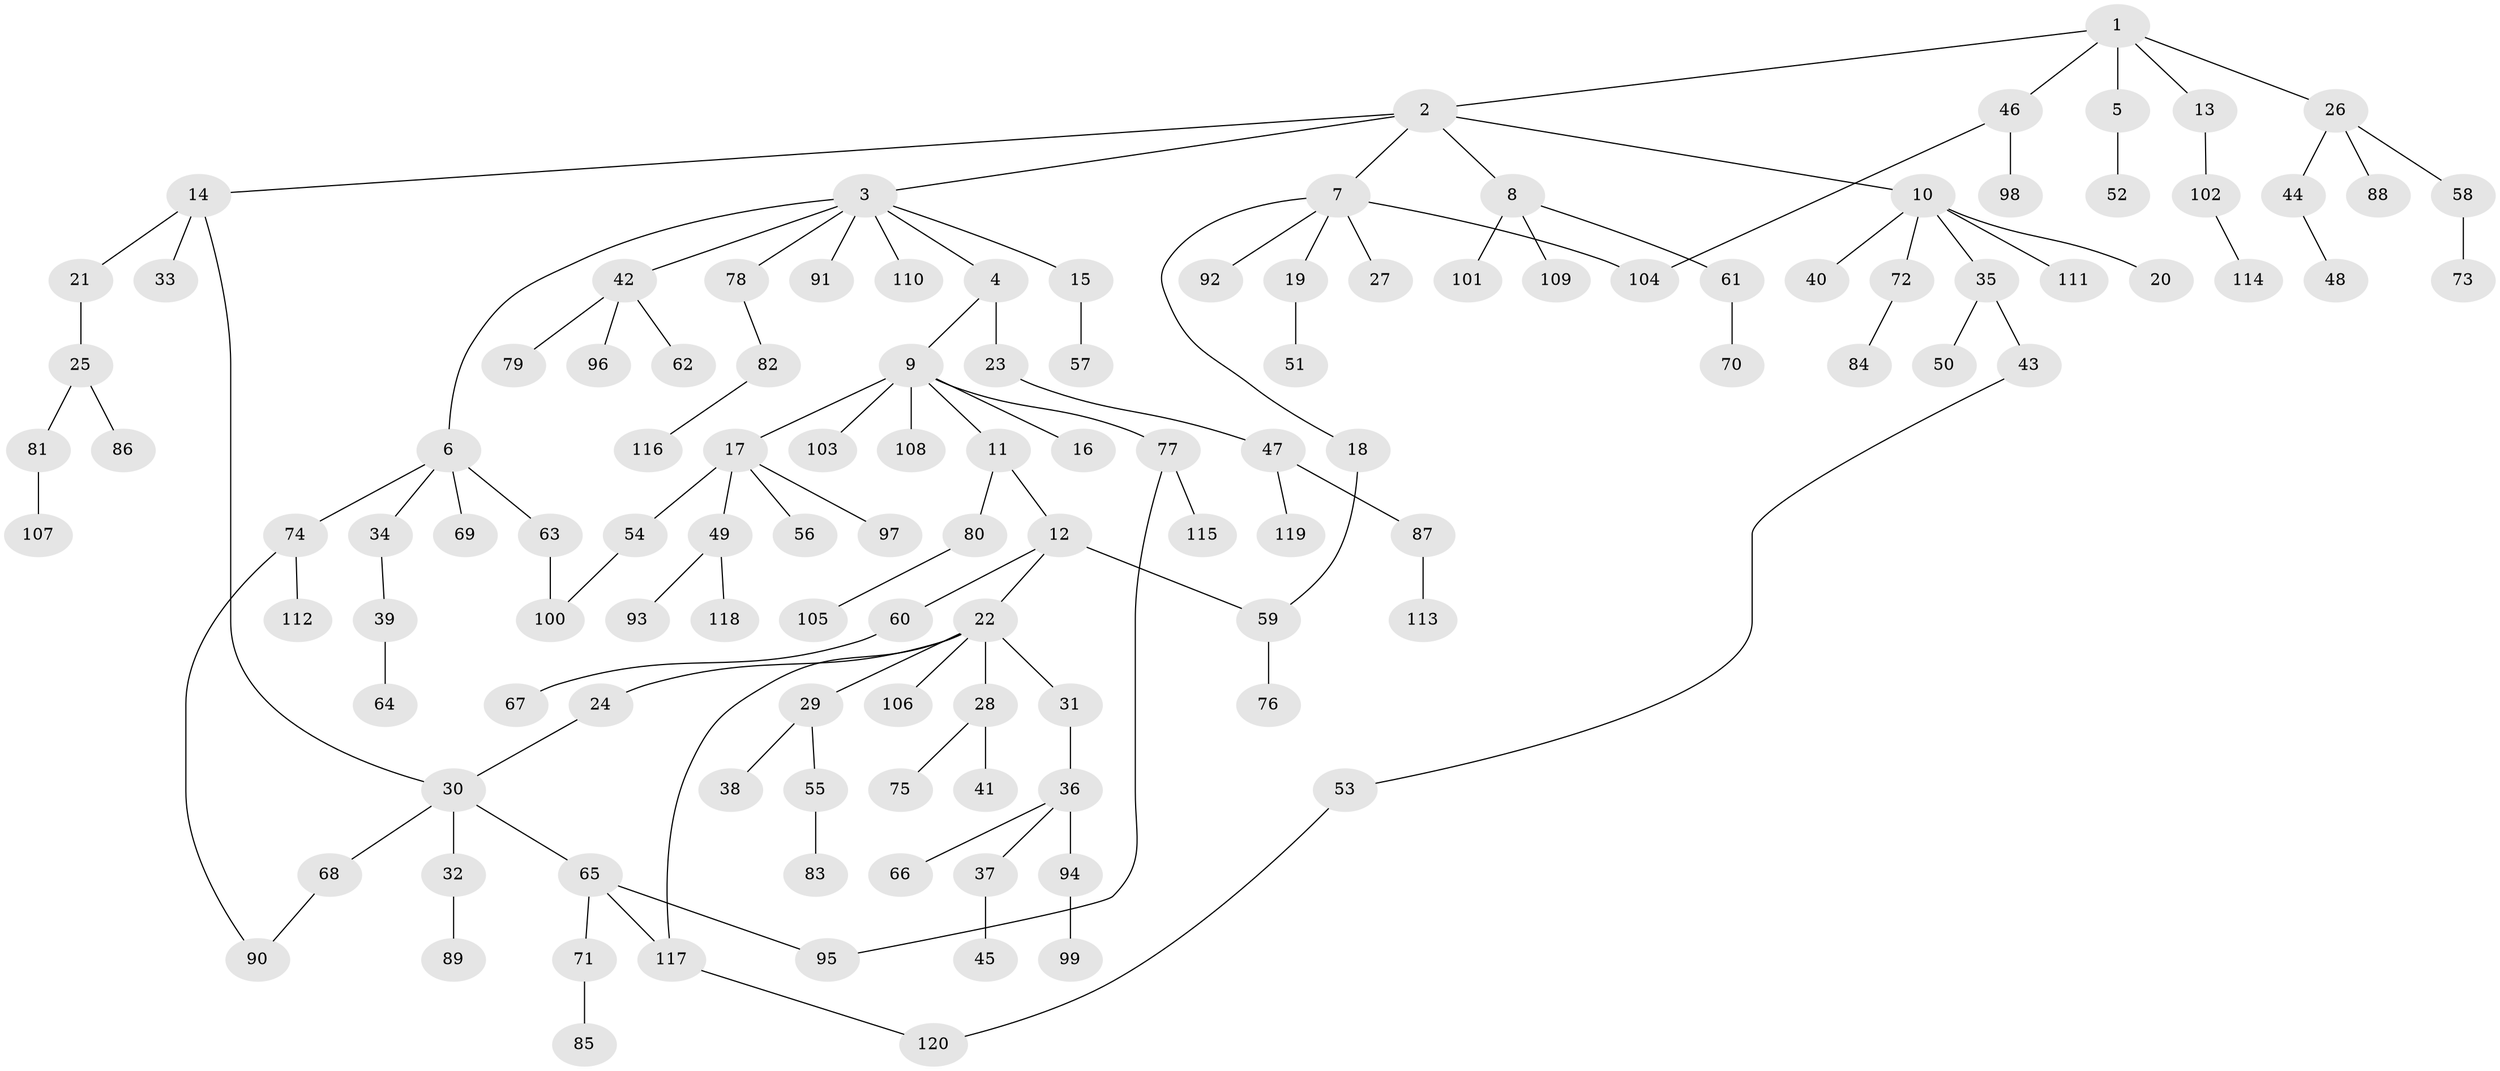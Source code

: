 // Generated by graph-tools (version 1.1) at 2025/43/03/09/25 04:43:01]
// undirected, 120 vertices, 127 edges
graph export_dot {
graph [start="1"]
  node [color=gray90,style=filled];
  1;
  2;
  3;
  4;
  5;
  6;
  7;
  8;
  9;
  10;
  11;
  12;
  13;
  14;
  15;
  16;
  17;
  18;
  19;
  20;
  21;
  22;
  23;
  24;
  25;
  26;
  27;
  28;
  29;
  30;
  31;
  32;
  33;
  34;
  35;
  36;
  37;
  38;
  39;
  40;
  41;
  42;
  43;
  44;
  45;
  46;
  47;
  48;
  49;
  50;
  51;
  52;
  53;
  54;
  55;
  56;
  57;
  58;
  59;
  60;
  61;
  62;
  63;
  64;
  65;
  66;
  67;
  68;
  69;
  70;
  71;
  72;
  73;
  74;
  75;
  76;
  77;
  78;
  79;
  80;
  81;
  82;
  83;
  84;
  85;
  86;
  87;
  88;
  89;
  90;
  91;
  92;
  93;
  94;
  95;
  96;
  97;
  98;
  99;
  100;
  101;
  102;
  103;
  104;
  105;
  106;
  107;
  108;
  109;
  110;
  111;
  112;
  113;
  114;
  115;
  116;
  117;
  118;
  119;
  120;
  1 -- 2;
  1 -- 5;
  1 -- 13;
  1 -- 26;
  1 -- 46;
  2 -- 3;
  2 -- 7;
  2 -- 8;
  2 -- 10;
  2 -- 14;
  3 -- 4;
  3 -- 6;
  3 -- 15;
  3 -- 42;
  3 -- 78;
  3 -- 91;
  3 -- 110;
  4 -- 9;
  4 -- 23;
  5 -- 52;
  6 -- 34;
  6 -- 63;
  6 -- 69;
  6 -- 74;
  7 -- 18;
  7 -- 19;
  7 -- 27;
  7 -- 92;
  7 -- 104;
  8 -- 61;
  8 -- 101;
  8 -- 109;
  9 -- 11;
  9 -- 16;
  9 -- 17;
  9 -- 77;
  9 -- 103;
  9 -- 108;
  10 -- 20;
  10 -- 35;
  10 -- 40;
  10 -- 72;
  10 -- 111;
  11 -- 12;
  11 -- 80;
  12 -- 22;
  12 -- 59;
  12 -- 60;
  13 -- 102;
  14 -- 21;
  14 -- 33;
  14 -- 30;
  15 -- 57;
  17 -- 49;
  17 -- 54;
  17 -- 56;
  17 -- 97;
  18 -- 59;
  19 -- 51;
  21 -- 25;
  22 -- 24;
  22 -- 28;
  22 -- 29;
  22 -- 31;
  22 -- 106;
  22 -- 117;
  23 -- 47;
  24 -- 30;
  25 -- 81;
  25 -- 86;
  26 -- 44;
  26 -- 58;
  26 -- 88;
  28 -- 41;
  28 -- 75;
  29 -- 38;
  29 -- 55;
  30 -- 32;
  30 -- 65;
  30 -- 68;
  31 -- 36;
  32 -- 89;
  34 -- 39;
  35 -- 43;
  35 -- 50;
  36 -- 37;
  36 -- 66;
  36 -- 94;
  37 -- 45;
  39 -- 64;
  42 -- 62;
  42 -- 79;
  42 -- 96;
  43 -- 53;
  44 -- 48;
  46 -- 98;
  46 -- 104;
  47 -- 87;
  47 -- 119;
  49 -- 93;
  49 -- 118;
  53 -- 120;
  54 -- 100;
  55 -- 83;
  58 -- 73;
  59 -- 76;
  60 -- 67;
  61 -- 70;
  63 -- 100;
  65 -- 71;
  65 -- 95;
  65 -- 117;
  68 -- 90;
  71 -- 85;
  72 -- 84;
  74 -- 112;
  74 -- 90;
  77 -- 95;
  77 -- 115;
  78 -- 82;
  80 -- 105;
  81 -- 107;
  82 -- 116;
  87 -- 113;
  94 -- 99;
  102 -- 114;
  117 -- 120;
}
